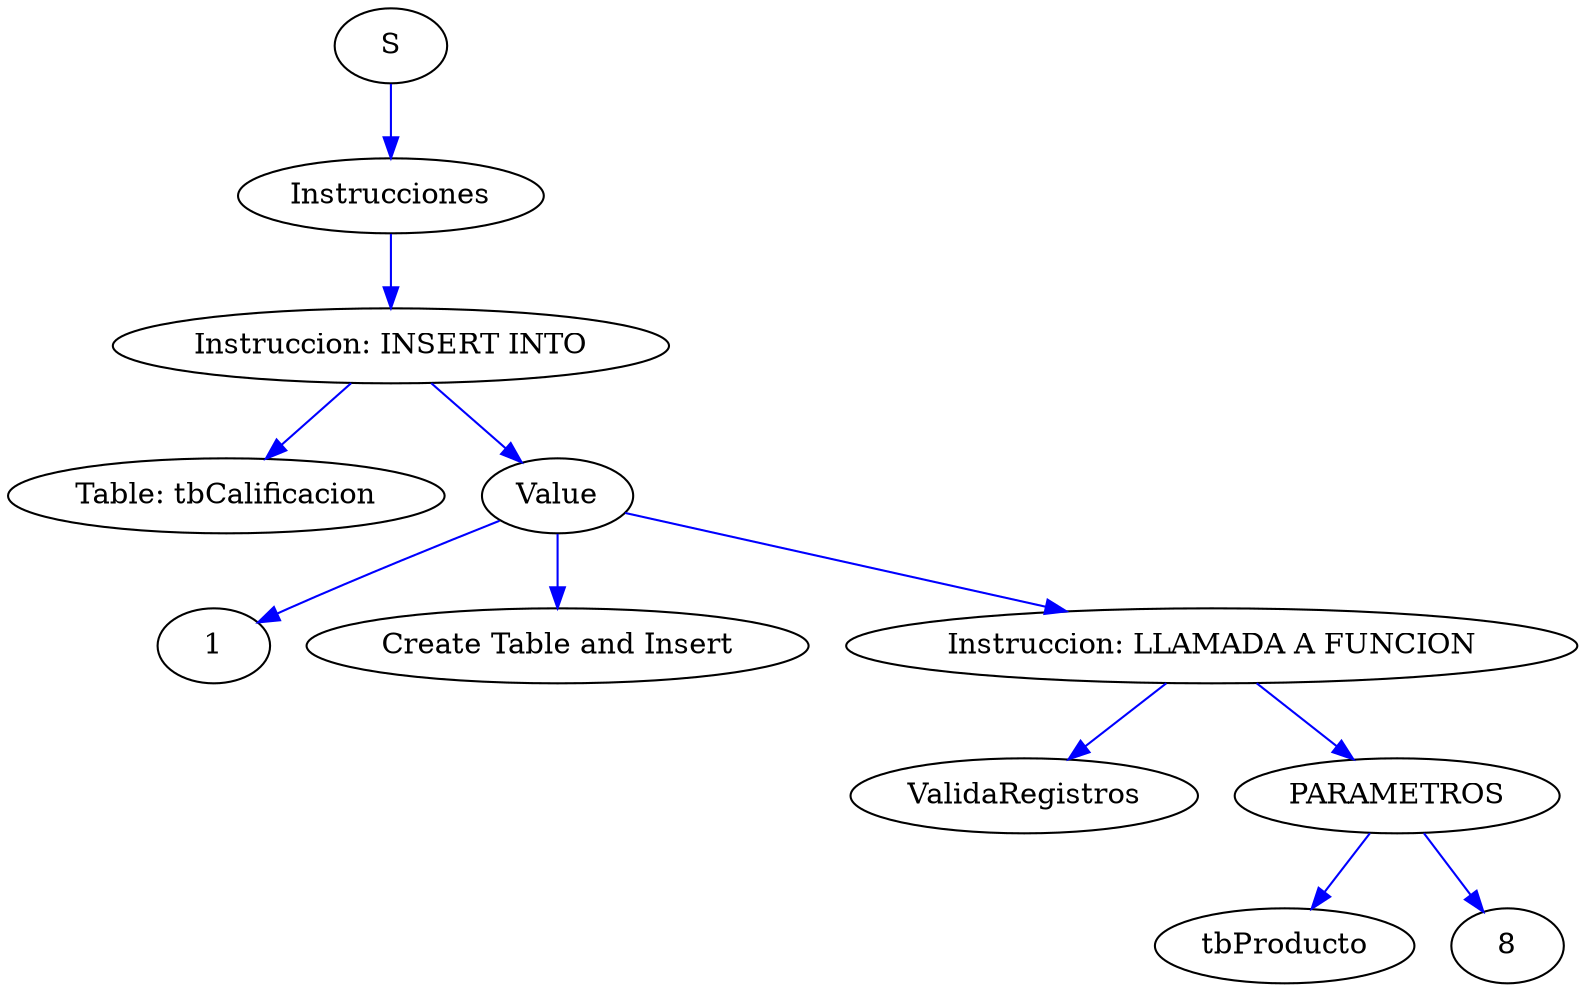 digraph G{
edge [color=blue]; rankdir = TB;
Nodo0[label="S"]
Nodo1[label="Instrucciones"]
Nodo0 -> Nodo1;
Nodo2[label="Instruccion: INSERT INTO"]
Nodo1 -> Nodo2;
Nodo3[label="Table: tbCalificacion"]
Nodo2 -> Nodo3;
Nodo4[label="Value"]
Nodo2 -> Nodo4;
Nodo8[label="1"]
Nodo4 -> Nodo8;
Nodo16[label="Create Table and Insert"]
Nodo4 -> Nodo16;
Nodo32[label="Instruccion: LLAMADA A FUNCION"]
Nodo4 -> Nodo32;
Nodo64[label="ValidaRegistros"]
Nodo32 -> Nodo64;
Nodo128[label="PARAMETROS"]
Nodo32 -> Nodo128;
Nodo256[label="tbProducto"]
Nodo128 -> Nodo256;
Nodo512[label="8"]
Nodo128 -> Nodo512;
}
